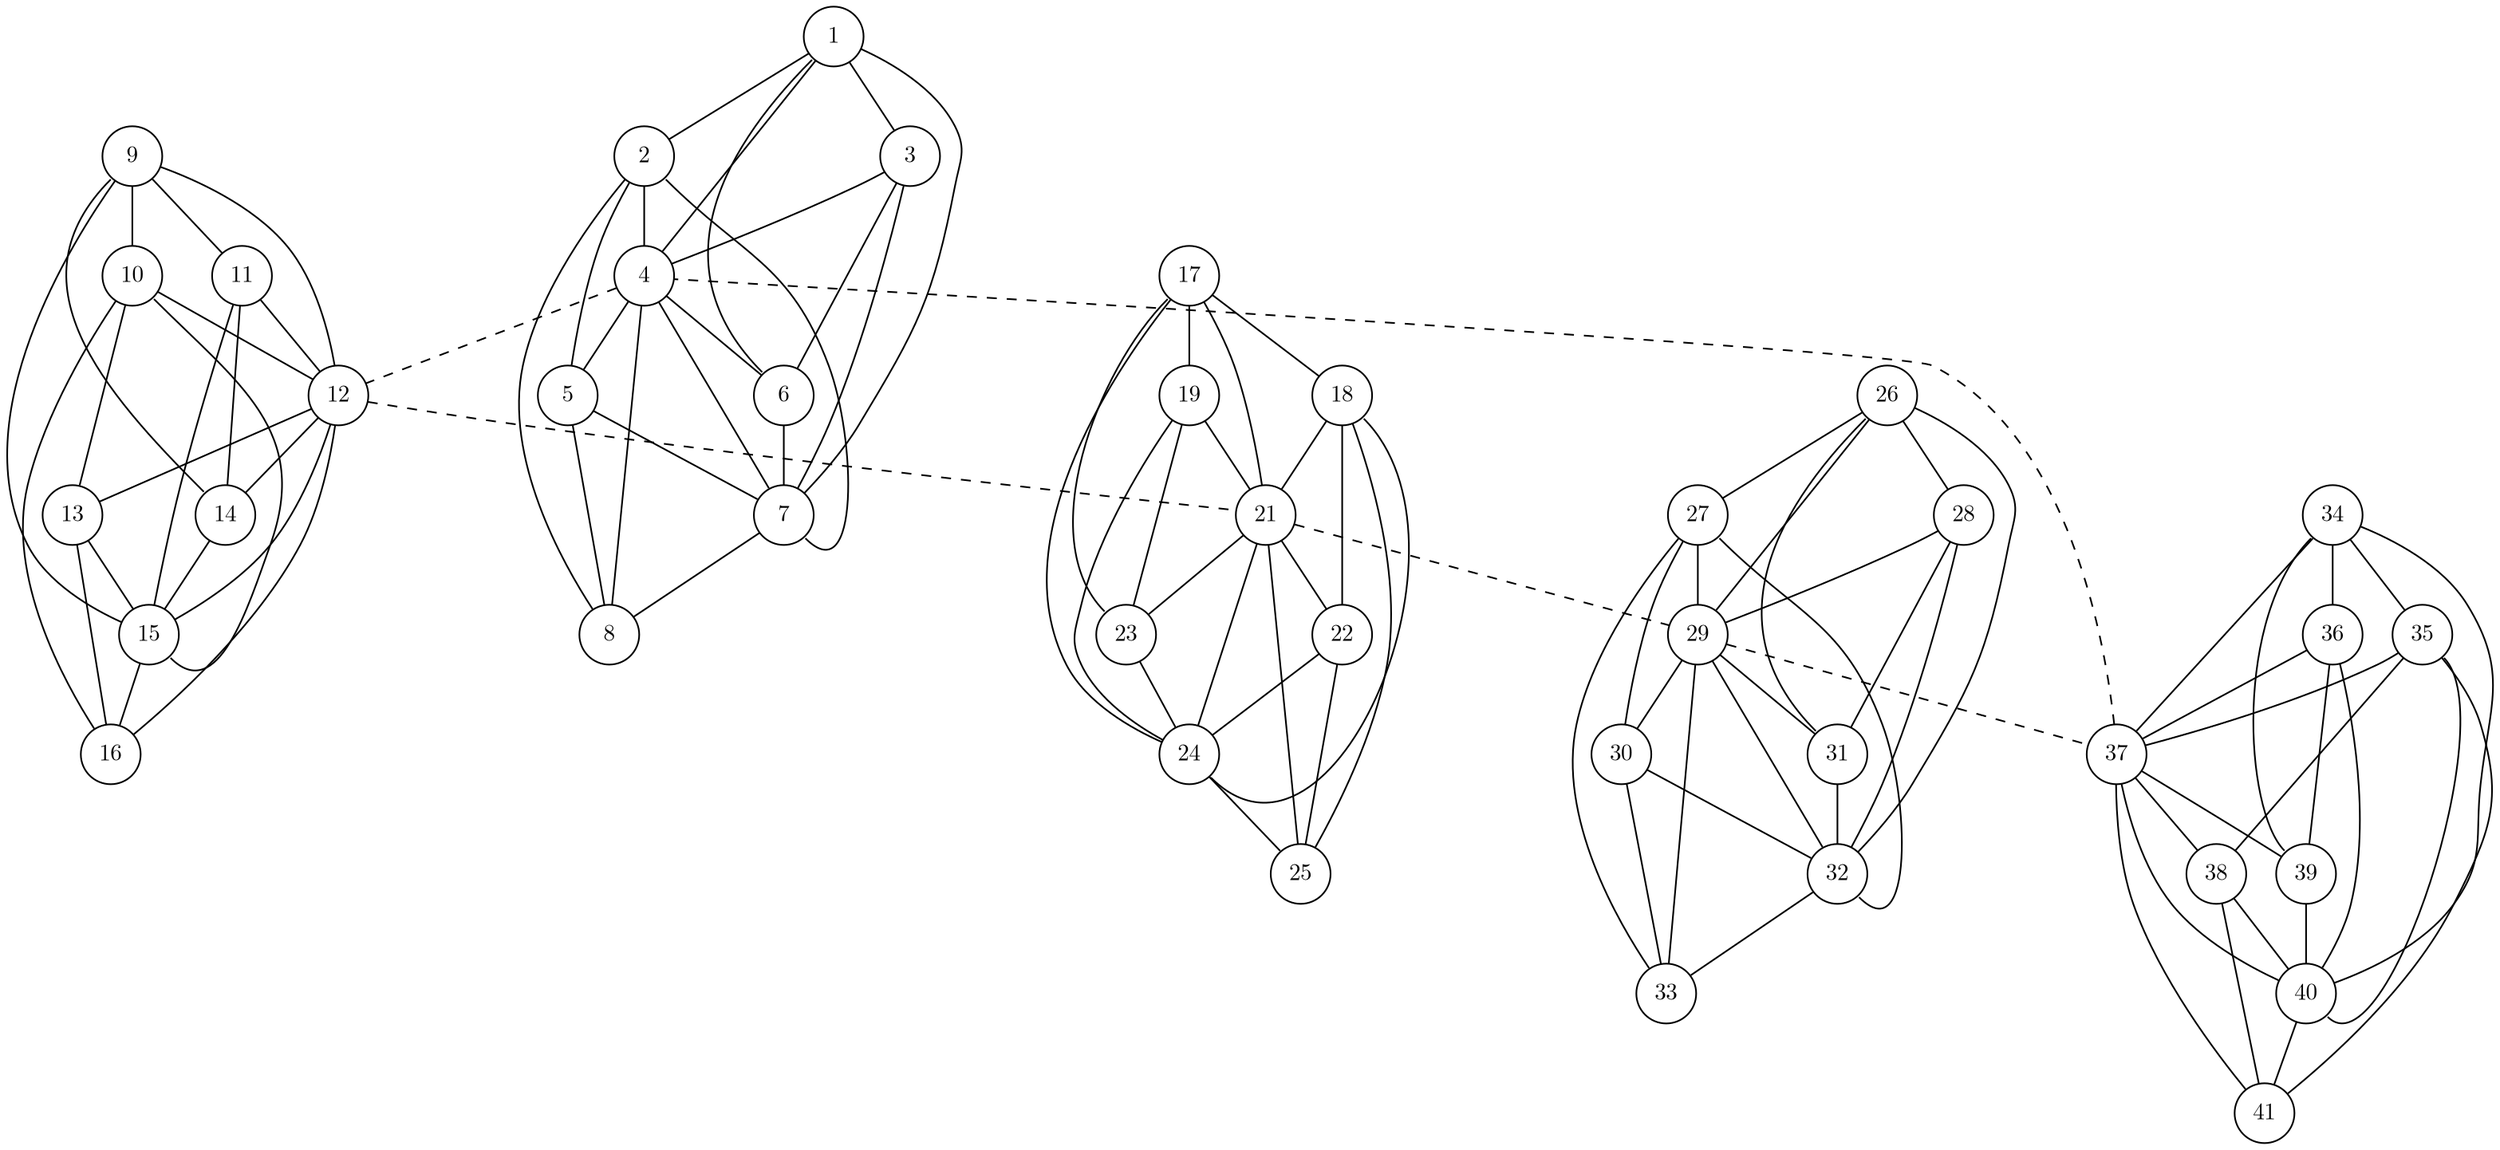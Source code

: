 /*
 * Build using:
 * neato -Tpdf -O cluster_08.dot
 *
 */
graph {
	graph [
		overlap=true,
		splines=true,
		margin = "0,0",
		fontname = "STIX Two Math",
		esep = "0.5"
	];

	node [
		shape=circle,
		fixedsize=true, // don't allow nodes to change sizes dynamically
		width=0.5, // relative to the underlying coordinate grid?
		color="black", // node border color (X11 or HTML colors)
		fillcolor="white", // node fill color (X11 or HTML colors)
		fontname = "STIX Two Math",
	];

	edge [
	];

	c1n1 [pos="-02.00, 02.00!", label="1"];
	c1n2 [pos="-01.00, 02.00!", label="2"];
	c1n3 [pos="-02.50, 01.00!", label="3"];
	c1n4 [pos="-01.50, 01.00!", label="4"];
	c1n5 [pos="-00.50, 01.00!", label="5"];
	c1n6 [pos="-03.00, 00.00!", label="6"];
	c1n7 [pos="-02.00, 00.00!", label="7"];
	c1n8 [pos="-01.00, 00.00!", label="8"];
	subgraph 1 {
		c1n1:sw -- c1n6:nw;
		c1n1 -- {c1n3 c1n7 c1n4 c1n2};
		c1n2 -- {c1n4 c1n8 c1n5};
		c1n2:se -- c1n7:se;
		c1n3 -- {c1n4 c1n7 c1n6};
		c1n4 -- {c1n5 c1n8 c1n7 c1n6};
		c1n5 -- {c1n7 c1n8};
		c1n6 -- {c1n7};
		c1n7 -- {c1n8 };
		c1n8 -- {};
	}

	c2n1 [pos="-02.00, 05.00!", label="9"];
	c2n2 [pos="-01.00, 05.00!", label="10"];
	c2n3 [pos="-02.50, 04.00!", label="11"];
	c2n4 [pos="-01.50, 04.00!", label="12"];
	c2n5 [pos="-00.50, 04.00!", label="13"];
	c2n6 [pos="-03.00, 03.00!", label="14"];
	c2n7 [pos="-02.00, 03.00!", label="15"];
	c2n8 [pos="-01.00, 03.00!", label="16"];
	subgraph 2 {
		c2n1:sw -- c2n6:nw;
		c2n1 -- {c2n3 c2n7 c2n4 c2n2};
		c2n2 -- {c2n4 c2n8 c2n5};
		c2n2:se -- c2n7:se;
		c2n3 -- {c2n4 c2n7 c2n6};
		c2n4 -- {c2n5 c2n8 c2n7 c2n6};
		c2n5 -- {c2n7 c2n8};
		c2n6 -- {c2n7};
		c2n7 -- {c2n8 };
		c2n8 -- {};
	}

	c3n1 [pos="01.00, 05.00!", label="17"];
	c3n2 [pos="02.00, 05.00!", label="18"];
	c3n3 [pos="00.50, 04.00!", label="19"];
	c3n4 [pos="01.50, 04.00!", label="21"];
	c3n5 [pos="02.50, 04.00!", label="22"];
	c3n6 [pos="00.00, 03.00!", label="23"];
	c3n7 [pos="01.00, 03.00!", label="24"];
	c3n8 [pos="02.00, 03.00!", label="25"];
	subgraph 3 {
		c3n1:sw -- c3n6:nw;
		c3n1 -- {c3n3 c3n7 c3n4 c3n2};
		c3n2 -- {c3n4 c3n8 c3n5};
		c3n2:se -- c3n7:se;
		c3n3 -- {c3n4 c3n7 c3n6};
		c3n4 -- {c3n5 c3n8 c3n7 c3n6};
		c3n5 -- {c3n7 c3n8};
		c3n6 -- {c3n7};
		c3n7 -- {c3n8 };
		c3n8 -- {};
	}

	c4n1 [pos="04.00, 05.00!", label="26"];
	c4n2 [pos="05.00, 05.00!", label="27"];
	c4n3 [pos="03.50, 04.00!", label="28"];
	c4n4 [pos="04.50, 04.00!", label="29"];
	c4n5 [pos="05.50, 04.00!", label="30"];
	c4n6 [pos="03.00, 03.00!", label="31"];
	c4n7 [pos="04.00, 03.00!", label="32"];
	c4n8 [pos="05.00, 03.00!", label="33"];
	subgraph 4 {
		c4n1:sw -- c4n6:nw;
		c4n1 -- {c4n3 c4n7 c4n4 c4n2};
		c4n2 -- {c4n4 c4n8 c4n5};
		c4n2:se -- c4n7:se;
		c4n3 -- {c4n4 c4n7 c4n6};
		c4n4 -- {c4n5 c4n8 c4n7 c4n6};
		c4n5 -- {c4n7 c4n8};
		c4n6 -- {c4n7};
		c4n7 -- {c4n8 };
		c4n8 -- {};
	}

	c5n1 [pos="04.00, 02.00!", label="34"];
	c5n2 [pos="05.00, 02.00!", label="35"];
	c5n3 [pos="03.50, 01.00!", label="36"];
	c5n4 [pos="04.50, 01.00!", label="37"];
	c5n5 [pos="05.50, 01.00!", label="38"];
	c5n6 [pos="03.00, 00.00!", label="39"];
	c5n7 [pos="04.00, 00.00!", label="40"];
	c5n8 [pos="05.00, 00.00!", label="41"];
	subgraph 5 {
		c5n1:sw -- c5n6:nw;
		c5n1 -- {c5n3 c5n7 c5n4 c5n2};
		c5n2 -- {c5n4 c5n8 c5n5};
		c5n2:se -- c5n7:se;
		c5n3 -- {c5n4 c5n7 c5n6};
		c5n4 -- {c5n5 c5n8 c5n7 c5n6};
		c5n5 -- {c5n7 c5n8};
		c5n6 -- {c5n7};
		c5n7 -- {c5n8 };
		c5n8 -- {};
	}

	c1n4 -- c2n4 [style = dashed];
	c2n4 -- c3n4 [style = dashed];
	c3n4 -- c4n4 [style = dashed];
	c4n4 -- c5n4 [style = dashed];
	c5n4 -- c1n4 [style = dashed];
}
